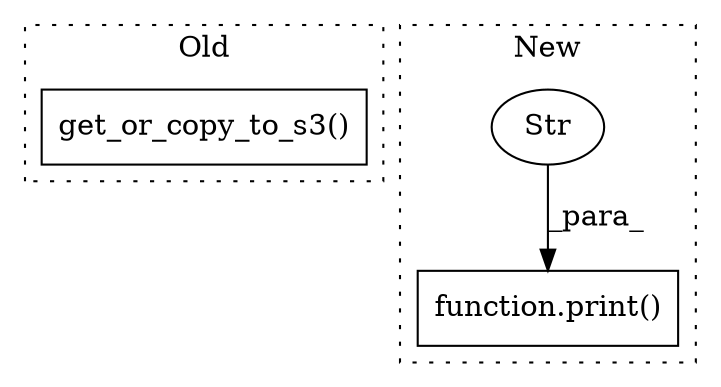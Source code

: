 digraph G {
subgraph cluster0 {
1 [label="get_or_copy_to_s3()" a="75" s="649" l="34" shape="box"];
label = "Old";
style="dotted";
}
subgraph cluster1 {
2 [label="function.print()" a="75" s="1058,1094" l="6,1" shape="box"];
3 [label="Str" a="66" s="1064" l="30" shape="ellipse"];
label = "New";
style="dotted";
}
3 -> 2 [label="_para_"];
}